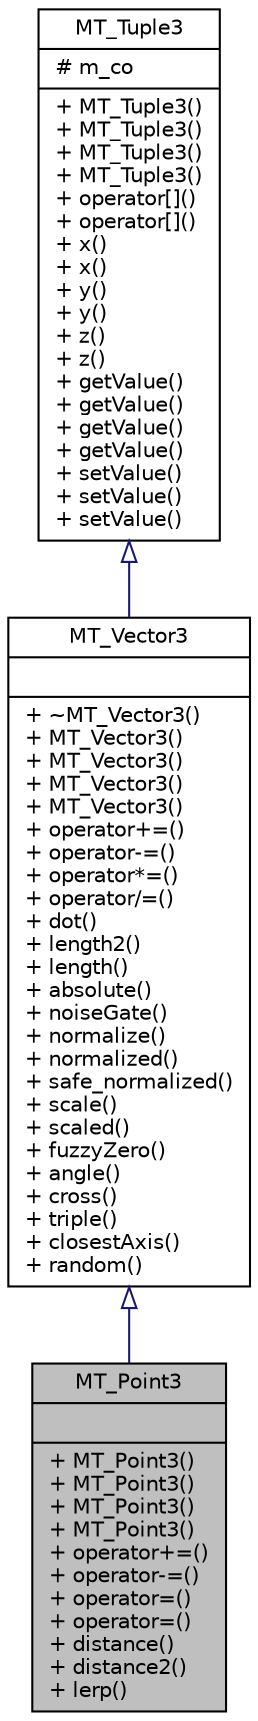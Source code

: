 digraph G
{
  edge [fontname="Helvetica",fontsize="10",labelfontname="Helvetica",labelfontsize="10"];
  node [fontname="Helvetica",fontsize="10",shape=record];
  Node1 [label="{MT_Point3\n||+ MT_Point3()\l+ MT_Point3()\l+ MT_Point3()\l+ MT_Point3()\l+ operator+=()\l+ operator-=()\l+ operator=()\l+ operator=()\l+ distance()\l+ distance2()\l+ lerp()\l}",height=0.2,width=0.4,color="black", fillcolor="grey75", style="filled" fontcolor="black"];
  Node2 -> Node1 [dir=back,color="midnightblue",fontsize="10",style="solid",arrowtail="empty",fontname="Helvetica"];
  Node2 [label="{MT_Vector3\n||+ ~MT_Vector3()\l+ MT_Vector3()\l+ MT_Vector3()\l+ MT_Vector3()\l+ MT_Vector3()\l+ operator+=()\l+ operator-=()\l+ operator*=()\l+ operator/=()\l+ dot()\l+ length2()\l+ length()\l+ absolute()\l+ noiseGate()\l+ normalize()\l+ normalized()\l+ safe_normalized()\l+ scale()\l+ scaled()\l+ fuzzyZero()\l+ angle()\l+ cross()\l+ triple()\l+ closestAxis()\l+ random()\l}",height=0.2,width=0.4,color="black", fillcolor="white", style="filled",URL="$d6/d9d/classMT__Vector3.html"];
  Node3 -> Node2 [dir=back,color="midnightblue",fontsize="10",style="solid",arrowtail="empty",fontname="Helvetica"];
  Node3 [label="{MT_Tuple3\n|# m_co\l|+ MT_Tuple3()\l+ MT_Tuple3()\l+ MT_Tuple3()\l+ MT_Tuple3()\l+ operator[]()\l+ operator[]()\l+ x()\l+ x()\l+ y()\l+ y()\l+ z()\l+ z()\l+ getValue()\l+ getValue()\l+ getValue()\l+ getValue()\l+ setValue()\l+ setValue()\l+ setValue()\l}",height=0.2,width=0.4,color="black", fillcolor="white", style="filled",URL="$d8/da2/classMT__Tuple3.html"];
}
